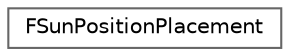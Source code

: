 digraph "Graphical Class Hierarchy"
{
 // INTERACTIVE_SVG=YES
 // LATEX_PDF_SIZE
  bgcolor="transparent";
  edge [fontname=Helvetica,fontsize=10,labelfontname=Helvetica,labelfontsize=10];
  node [fontname=Helvetica,fontsize=10,shape=box,height=0.2,width=0.4];
  rankdir="LR";
  Node0 [id="Node000000",label="FSunPositionPlacement",height=0.2,width=0.4,color="grey40", fillcolor="white", style="filled",URL="$d9/d31/classFSunPositionPlacement.html",tooltip=" "];
}
